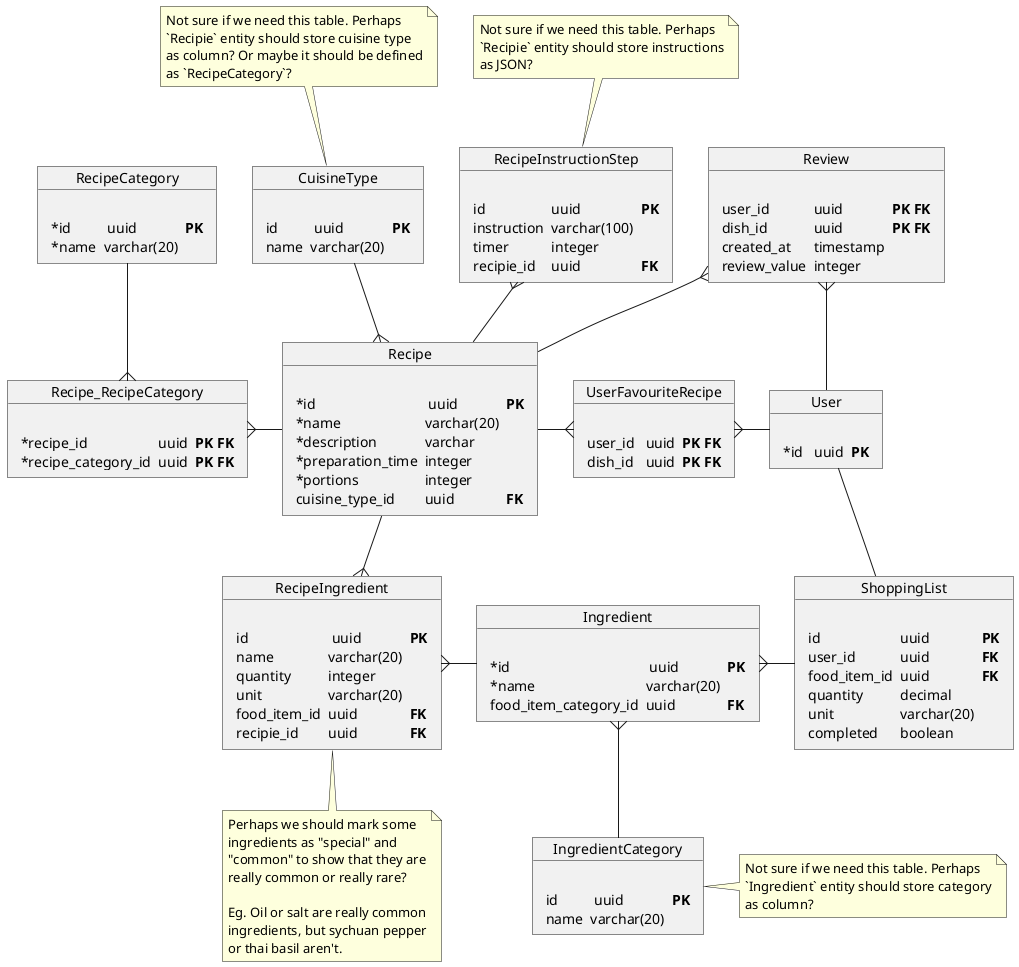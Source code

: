 @startuml
object Recipe  {
    <#F1F1F1,#F1F1F1>|= |= |= |
    | *id |  uuid | **PK** |
    | *name | varchar(20) |
    | *description | varchar |
    | *preparation_time | integer |
    | *portions | integer |
    | cuisine_type_id | uuid | **FK** |
}

object RecipeInstructionStep {
    <#F1F1F1,#F1F1F1>|= |= |= |
    | id | uuid | **PK** |
    | instruction | varchar(100) |
    | timer | integer |
    | recipie_id | uuid | **FK** |
}

note top of RecipeInstructionStep
    Not sure if we need this table. Perhaps
    `Recipie` entity should store instructions
    as JSON?
end note

object RecipeIngredient {
  <#F1F1F1,#F1F1F1>|= |= |= |
    | id |  uuid | **PK** |
    | name | varchar(20) |
    | quantity | integer |
    | unit | varchar(20) |
    | food_item_id | uuid| **FK** |
    | recipie_id | uuid | **FK** |
}

note bottom of RecipeIngredient
    Perhaps we should mark some
    ingredients as "special" and
    "common" to show that they are
    really common or really rare?

    Eg. Oil or salt are really common
    ingredients, but sychuan pepper
    or thai basil aren't.
end note

object Ingredient {
  <#F1F1F1,#F1F1F1>|= |= |= |
    | *id |  uuid | **PK** |
    | *name | varchar(20) |
    | food_item_category_id | uuid | **FK** |
}

object IngredientCategory {
  <#F1F1F1,#F1F1F1>|= |= |= |
    | id |  uuid | **PK** |
    | name | varchar(20) |
}

note right of IngredientCategory
    Not sure if we need this table. Perhaps
    `Ingredient` entity should store category
    as column?
end note

object CuisineType {
    <#F1F1F1,#F1F1F1>|= |= |= |
    | id |  uuid | **PK** |
    | name | varchar(20) |
}

note top of CuisineType
    Not sure if we need this table. Perhaps
    `Recipie` entity should store cuisine type
    as column? Or maybe it should be defined
    as `RecipeCategory`?
end note

object RecipeCategory {
    <#F1F1F1,#F1F1F1>|= |= |= |
    | *id |  uuid | **PK** |
    | *name | varchar(20) |
}

object Recipe_RecipeCategory {
    <#F1F1F1,#F1F1F1>|= |= |= |
    | *recipe_id | uuid | **PK FK** |
    | *recipe_category_id | uuid | **PK FK** |
}

object User {
    <#F1F1F1,#F1F1F1>|= |= |= |
    | *id |  uuid | **PK** |
}

object UserFavouriteRecipe {
    <#F1F1F1,#F1F1F1>|= |= |= |
    | user_id |  uuid | **PK FK** |
    | dish_id |  uuid | **PK FK** |
}

object Review {
    <#F1F1F1,#F1F1F1>|= |= |= |
    | user_id | uuid | **PK FK** |
    | dish_id | uuid | **PK FK** |
    | created_at | timestamp | |
    | review_value | integer | |
}

object ShoppingList {
    <#F1F1F1,#F1F1F1>|= |= |= |
    | id | uuid | **PK** |
    | user_id | uuid | **FK** |
    | food_item_id | uuid | **FK** |
    | quantity | decimal | |
    | unit | varchar(20) | |
    | completed | boolean | |
}

Recipe -down-{ RecipeIngredient
RecipeInstructionStep }-- Recipe
RecipeIngredient }-right- Ingredient
Ingredient }-- IngredientCategory
Recipe }-up- CuisineType
Recipe -left-{ Recipe_RecipeCategory
Recipe_RecipeCategory }-up- RecipeCategory
Recipe -right-{ UserFavouriteRecipe
UserFavouriteRecipe }-right- User
Recipe -up-{ Review
Review }-down- User
User -- ShoppingList
ShoppingList -left-{ Ingredient
@enduml